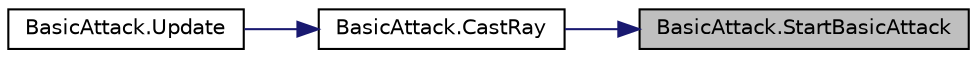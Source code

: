 digraph "BasicAttack.StartBasicAttack"
{
 // INTERACTIVE_SVG=YES
 // LATEX_PDF_SIZE
  bgcolor="transparent";
  edge [fontname="Helvetica",fontsize="10",labelfontname="Helvetica",labelfontsize="10"];
  node [fontname="Helvetica",fontsize="10",shape=record];
  rankdir="RL";
  Node1 [label="BasicAttack.StartBasicAttack",height=0.2,width=0.4,color="black", fillcolor="grey75", style="filled", fontcolor="black",tooltip=" "];
  Node1 -> Node2 [dir="back",color="midnightblue",fontsize="10",style="solid",fontname="Helvetica"];
  Node2 [label="BasicAttack.CastRay",height=0.2,width=0.4,color="black",URL="$class_basic_attack.html#a5d09a3ef54dfac2ab6130195c188492e",tooltip=" "];
  Node2 -> Node3 [dir="back",color="midnightblue",fontsize="10",style="solid",fontname="Helvetica"];
  Node3 [label="BasicAttack.Update",height=0.2,width=0.4,color="black",URL="$class_basic_attack.html#abfcbbc50cfd92e9ca75bd41a5ad17990",tooltip=" "];
}
